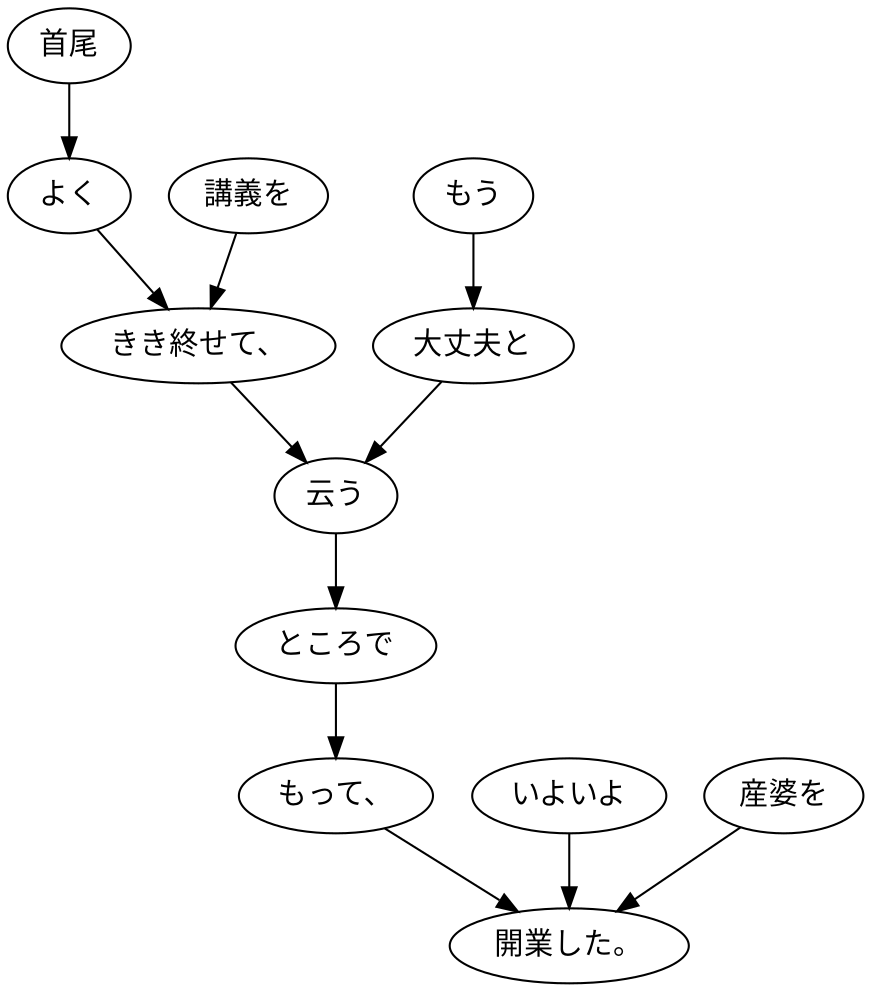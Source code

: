 digraph graph3730 {
	node0 [label="首尾"];
	node1 [label="よく"];
	node2 [label="講義を"];
	node3 [label="きき終せて、"];
	node4 [label="もう"];
	node5 [label="大丈夫と"];
	node6 [label="云う"];
	node7 [label="ところで"];
	node8 [label="もって、"];
	node9 [label="いよいよ"];
	node10 [label="産婆を"];
	node11 [label="開業した。"];
	node0 -> node1;
	node1 -> node3;
	node2 -> node3;
	node3 -> node6;
	node4 -> node5;
	node5 -> node6;
	node6 -> node7;
	node7 -> node8;
	node8 -> node11;
	node9 -> node11;
	node10 -> node11;
}
